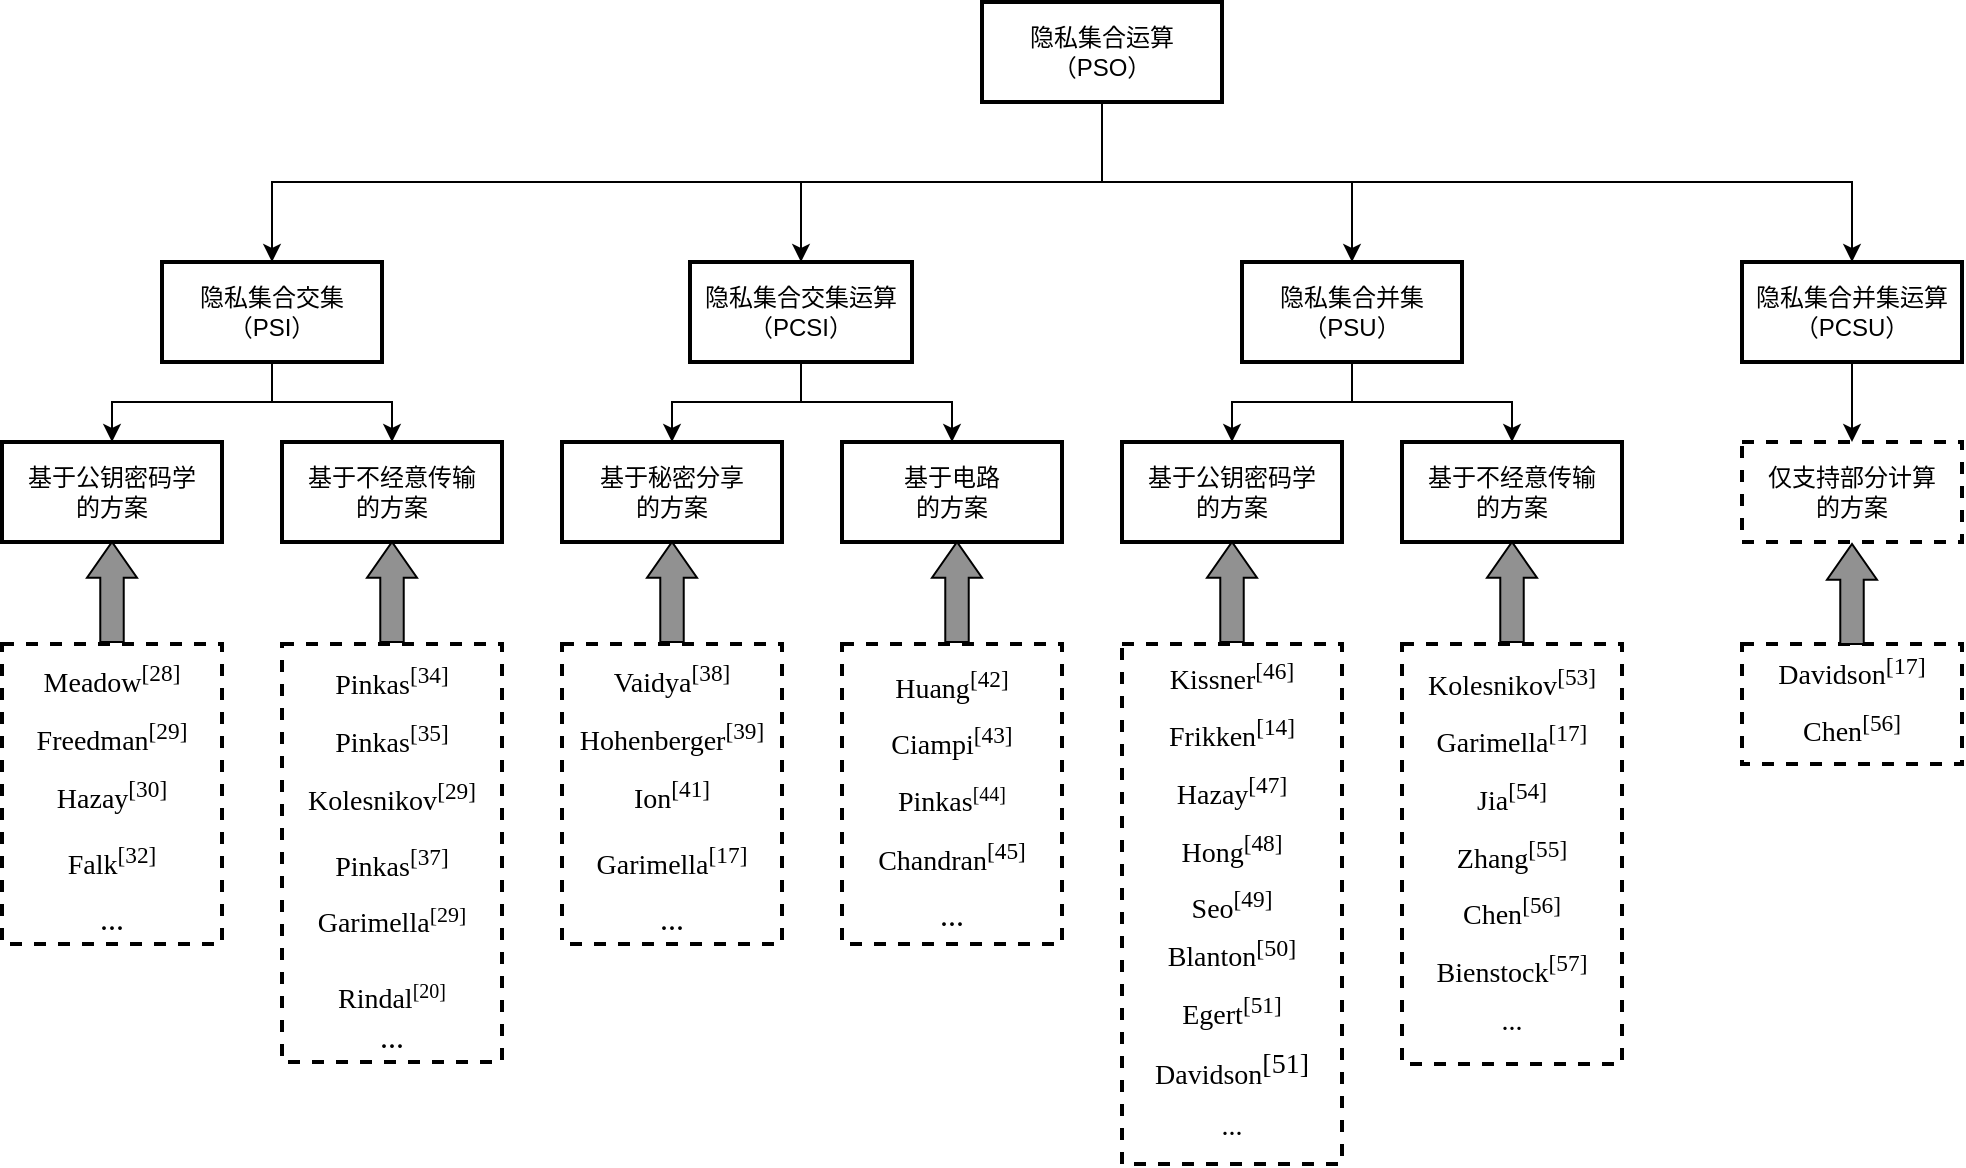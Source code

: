 <mxfile version="26.2.12">
  <diagram name="第 1 页" id="rZHuqhX8mcf8ab5VrxkL">
    <mxGraphModel dx="1428" dy="832" grid="1" gridSize="10" guides="1" tooltips="1" connect="1" arrows="1" fold="1" page="1" pageScale="1" pageWidth="827" pageHeight="1169" math="0" shadow="0">
      <root>
        <mxCell id="0" />
        <mxCell id="1" parent="0" />
        <mxCell id="bgH9FFXuLwX9Ysk2FnxZ-82" style="edgeStyle=orthogonalEdgeStyle;rounded=0;orthogonalLoop=1;jettySize=auto;html=1;exitX=0.5;exitY=1;exitDx=0;exitDy=0;entryX=0.5;entryY=0;entryDx=0;entryDy=0;" parent="1" source="bgH9FFXuLwX9Ysk2FnxZ-49" target="bgH9FFXuLwX9Ysk2FnxZ-54" edge="1">
          <mxGeometry relative="1" as="geometry" />
        </mxCell>
        <mxCell id="bgH9FFXuLwX9Ysk2FnxZ-84" style="edgeStyle=orthogonalEdgeStyle;rounded=0;orthogonalLoop=1;jettySize=auto;html=1;exitX=0.5;exitY=1;exitDx=0;exitDy=0;" parent="1" source="bgH9FFXuLwX9Ysk2FnxZ-49" target="bgH9FFXuLwX9Ysk2FnxZ-50" edge="1">
          <mxGeometry relative="1" as="geometry" />
        </mxCell>
        <mxCell id="bgH9FFXuLwX9Ysk2FnxZ-85" style="edgeStyle=orthogonalEdgeStyle;rounded=0;orthogonalLoop=1;jettySize=auto;html=1;exitX=0.5;exitY=1;exitDx=0;exitDy=0;" parent="1" source="bgH9FFXuLwX9Ysk2FnxZ-49" target="bgH9FFXuLwX9Ysk2FnxZ-51" edge="1">
          <mxGeometry relative="1" as="geometry" />
        </mxCell>
        <mxCell id="bgH9FFXuLwX9Ysk2FnxZ-86" style="edgeStyle=orthogonalEdgeStyle;rounded=0;orthogonalLoop=1;jettySize=auto;html=1;exitX=0.5;exitY=1;exitDx=0;exitDy=0;entryX=0.5;entryY=0;entryDx=0;entryDy=0;" parent="1" source="bgH9FFXuLwX9Ysk2FnxZ-49" target="bgH9FFXuLwX9Ysk2FnxZ-76" edge="1">
          <mxGeometry relative="1" as="geometry" />
        </mxCell>
        <mxCell id="bgH9FFXuLwX9Ysk2FnxZ-49" value="&lt;font face=&quot;Helvetica&quot;&gt;隐私集合运算&lt;/font&gt;&lt;div&gt;&lt;font face=&quot;Helvetica&quot;&gt;（PSO）&lt;/font&gt;&lt;/div&gt;" style="rounded=0;whiteSpace=wrap;html=1;strokeWidth=2;" parent="1" vertex="1">
          <mxGeometry x="560" y="100" width="120" height="50" as="geometry" />
        </mxCell>
        <mxCell id="bgH9FFXuLwX9Ysk2FnxZ-87" style="edgeStyle=orthogonalEdgeStyle;rounded=0;orthogonalLoop=1;jettySize=auto;html=1;exitX=0.5;exitY=1;exitDx=0;exitDy=0;entryX=0.5;entryY=0;entryDx=0;entryDy=0;" parent="1" source="bgH9FFXuLwX9Ysk2FnxZ-50" target="bgH9FFXuLwX9Ysk2FnxZ-59" edge="1">
          <mxGeometry relative="1" as="geometry" />
        </mxCell>
        <mxCell id="bgH9FFXuLwX9Ysk2FnxZ-88" style="edgeStyle=orthogonalEdgeStyle;rounded=0;orthogonalLoop=1;jettySize=auto;html=1;exitX=0.5;exitY=1;exitDx=0;exitDy=0;entryX=0.5;entryY=0;entryDx=0;entryDy=0;" parent="1" source="bgH9FFXuLwX9Ysk2FnxZ-50" target="bgH9FFXuLwX9Ysk2FnxZ-60" edge="1">
          <mxGeometry relative="1" as="geometry" />
        </mxCell>
        <mxCell id="bgH9FFXuLwX9Ysk2FnxZ-50" value="&lt;font face=&quot;Helvetica&quot;&gt;隐私集合交集&lt;/font&gt;&lt;div&gt;&lt;font face=&quot;Helvetica&quot;&gt;（PSI）&lt;/font&gt;&lt;/div&gt;" style="rounded=0;whiteSpace=wrap;html=1;strokeWidth=2;" parent="1" vertex="1">
          <mxGeometry x="150" y="230" width="110" height="50" as="geometry" />
        </mxCell>
        <mxCell id="bgH9FFXuLwX9Ysk2FnxZ-91" style="edgeStyle=orthogonalEdgeStyle;rounded=0;orthogonalLoop=1;jettySize=auto;html=1;exitX=0.5;exitY=1;exitDx=0;exitDy=0;entryX=0.5;entryY=0;entryDx=0;entryDy=0;" parent="1" source="bgH9FFXuLwX9Ysk2FnxZ-51" target="bgH9FFXuLwX9Ysk2FnxZ-58" edge="1">
          <mxGeometry relative="1" as="geometry" />
        </mxCell>
        <mxCell id="bgH9FFXuLwX9Ysk2FnxZ-92" style="edgeStyle=orthogonalEdgeStyle;rounded=0;orthogonalLoop=1;jettySize=auto;html=1;exitX=0.5;exitY=1;exitDx=0;exitDy=0;" parent="1" source="bgH9FFXuLwX9Ysk2FnxZ-51" target="bgH9FFXuLwX9Ysk2FnxZ-73" edge="1">
          <mxGeometry relative="1" as="geometry" />
        </mxCell>
        <mxCell id="bgH9FFXuLwX9Ysk2FnxZ-51" value="&lt;font face=&quot;Helvetica&quot;&gt;隐私集合并集（PSU）&lt;/font&gt;" style="rounded=0;whiteSpace=wrap;html=1;strokeWidth=2;" parent="1" vertex="1">
          <mxGeometry x="690" y="230" width="110" height="50" as="geometry" />
        </mxCell>
        <mxCell id="bgH9FFXuLwX9Ysk2FnxZ-89" style="edgeStyle=orthogonalEdgeStyle;rounded=0;orthogonalLoop=1;jettySize=auto;html=1;exitX=0.5;exitY=1;exitDx=0;exitDy=0;entryX=0.5;entryY=0;entryDx=0;entryDy=0;" parent="1" source="bgH9FFXuLwX9Ysk2FnxZ-54" target="bgH9FFXuLwX9Ysk2FnxZ-63" edge="1">
          <mxGeometry relative="1" as="geometry" />
        </mxCell>
        <mxCell id="bgH9FFXuLwX9Ysk2FnxZ-90" style="edgeStyle=orthogonalEdgeStyle;rounded=0;orthogonalLoop=1;jettySize=auto;html=1;exitX=0.5;exitY=1;exitDx=0;exitDy=0;entryX=0.5;entryY=0;entryDx=0;entryDy=0;" parent="1" source="bgH9FFXuLwX9Ysk2FnxZ-54" target="bgH9FFXuLwX9Ysk2FnxZ-57" edge="1">
          <mxGeometry relative="1" as="geometry" />
        </mxCell>
        <mxCell id="bgH9FFXuLwX9Ysk2FnxZ-54" value="隐私集合交集运算（PCSI）" style="rounded=0;whiteSpace=wrap;html=1;strokeWidth=2;" parent="1" vertex="1">
          <mxGeometry x="414" y="230" width="111" height="50" as="geometry" />
        </mxCell>
        <mxCell id="bgH9FFXuLwX9Ysk2FnxZ-57" value="&lt;font face=&quot;Helvetica&quot;&gt;基于电路&lt;/font&gt;&lt;div&gt;&lt;font face=&quot;Helvetica&quot;&gt;的方案&lt;/font&gt;&lt;/div&gt;" style="rounded=0;whiteSpace=wrap;html=1;strokeWidth=2;" parent="1" vertex="1">
          <mxGeometry x="490" y="320" width="110" height="50" as="geometry" />
        </mxCell>
        <mxCell id="bgH9FFXuLwX9Ysk2FnxZ-58" value="基于公钥密码学&lt;div&gt;的方案&lt;/div&gt;" style="rounded=0;whiteSpace=wrap;html=1;strokeWidth=2;" parent="1" vertex="1">
          <mxGeometry x="630" y="320" width="110" height="50" as="geometry" />
        </mxCell>
        <mxCell id="bgH9FFXuLwX9Ysk2FnxZ-59" value="&lt;font face=&quot;Helvetica&quot;&gt;基于公钥密码学&lt;/font&gt;&lt;div&gt;&lt;font face=&quot;Helvetica&quot;&gt;的方案&lt;/font&gt;&lt;/div&gt;" style="rounded=0;whiteSpace=wrap;html=1;strokeWidth=2;" parent="1" vertex="1">
          <mxGeometry x="70" y="320" width="110" height="50" as="geometry" />
        </mxCell>
        <mxCell id="bgH9FFXuLwX9Ysk2FnxZ-60" value="&lt;font face=&quot;Helvetica&quot;&gt;基于不经意传输&lt;/font&gt;&lt;div&gt;&lt;font face=&quot;Helvetica&quot;&gt;的方案&lt;/font&gt;&lt;/div&gt;" style="rounded=0;whiteSpace=wrap;html=1;strokeWidth=2;" parent="1" vertex="1">
          <mxGeometry x="210" y="320" width="110" height="50" as="geometry" />
        </mxCell>
        <mxCell id="bgH9FFXuLwX9Ysk2FnxZ-63" value="&lt;font face=&quot;Helvetica&quot;&gt;基于秘密分享&lt;/font&gt;&lt;div&gt;&lt;font face=&quot;Helvetica&quot;&gt;的方案&lt;/font&gt;&lt;/div&gt;" style="rounded=0;whiteSpace=wrap;html=1;strokeWidth=2;" parent="1" vertex="1">
          <mxGeometry x="350" y="320" width="110" height="50" as="geometry" />
        </mxCell>
        <mxCell id="bgH9FFXuLwX9Ysk2FnxZ-69" value="&lt;div style=&quot;&quot;&gt;&lt;font style=&quot;font-size: 14px;&quot; face=&quot;Times New Roman&quot;&gt;&lt;span style=&quot;text-align: start; line-height: 24px;&quot; lang=&quot;EN-US&quot;&gt;Kissner&lt;/span&gt;&lt;span style=&quot;text-align: start; line-height: 24px;&quot; lang=&quot;EN-US&quot;&gt;&lt;sup&gt;[46]&lt;/sup&gt;&lt;/span&gt;&lt;/font&gt;&lt;/div&gt;&lt;div style=&quot;&quot;&gt;&lt;span style=&quot;text-align: start; line-height: 24px;&quot; lang=&quot;EN-US&quot;&gt;&lt;font style=&quot;font-size: 14px;&quot; face=&quot;Times New Roman&quot;&gt;&lt;span style=&quot;line-height: 24px;&quot; lang=&quot;EN-US&quot;&gt;Frikken&lt;/span&gt;&lt;sup&gt;&lt;span style=&quot;line-height: 24px;&quot; lang=&quot;EN-US&quot;&gt;[14]&lt;/span&gt;&lt;/sup&gt;&lt;sup&gt;&lt;br&gt;&lt;/sup&gt;&lt;/font&gt;&lt;/span&gt;&lt;/div&gt;&lt;div style=&quot;&quot;&gt;&lt;span style=&quot;text-align: start; line-height: 24px;&quot; lang=&quot;EN-US&quot;&gt;&lt;font style=&quot;font-size: 14px;&quot; face=&quot;Times New Roman&quot;&gt;&lt;span style=&quot;line-height: 24px;&quot; lang=&quot;EN-US&quot;&gt;Hazay&lt;/span&gt;&lt;span style=&quot;line-height: 24px;&quot; lang=&quot;EN-US&quot;&gt;&lt;sup&gt;[47]&lt;/sup&gt;&lt;/span&gt;&lt;sup&gt;&lt;span style=&quot;line-height: 24px;&quot; lang=&quot;EN-US&quot;&gt;&lt;br&gt;&lt;/span&gt;&lt;/sup&gt;&lt;/font&gt;&lt;/span&gt;&lt;/div&gt;&lt;div style=&quot;&quot;&gt;&lt;span style=&quot;text-align: start; line-height: 24px;&quot; lang=&quot;EN-US&quot;&gt;&lt;span style=&quot;line-height: 24px;&quot; lang=&quot;EN-US&quot;&gt;&lt;font style=&quot;font-size: 14px;&quot; face=&quot;Times New Roman&quot;&gt;&lt;span style=&quot;line-height: 24px;&quot; lang=&quot;EN-US&quot;&gt;Hong&lt;/span&gt;&lt;span style=&quot;line-height: 24px;&quot; lang=&quot;EN-US&quot;&gt;&lt;sup&gt;[48]&lt;/sup&gt;&lt;/span&gt;&lt;sup&gt;&lt;br&gt;&lt;/sup&gt;&lt;/font&gt;&lt;/span&gt;&lt;/span&gt;&lt;/div&gt;&lt;div style=&quot;&quot;&gt;&lt;span style=&quot;text-align: start; line-height: 24px;&quot; lang=&quot;EN-US&quot;&gt;&lt;span style=&quot;line-height: 24px;&quot; lang=&quot;EN-US&quot;&gt;&lt;span style=&quot;line-height: 24px;&quot; lang=&quot;EN-US&quot;&gt;&lt;font style=&quot;font-size: 14px;&quot; face=&quot;Times New Roman&quot;&gt;&lt;span style=&quot;line-height: 24px;&quot; lang=&quot;EN-US&quot;&gt;Seo&lt;/span&gt;&lt;span style=&quot;line-height: 24px;&quot; lang=&quot;EN-US&quot;&gt;&lt;sup&gt;[49]&lt;/sup&gt;&lt;/span&gt;&lt;sup&gt;&lt;br&gt;&lt;/sup&gt;&lt;/font&gt;&lt;/span&gt;&lt;/span&gt;&lt;/span&gt;&lt;/div&gt;&lt;font style=&quot;font-size: 14px;&quot; face=&quot;Times New Roman&quot;&gt;&lt;span style=&quot;text-align: start;&quot;&gt;&lt;/span&gt;&lt;/font&gt;&lt;div style=&quot;&quot;&gt;&lt;font face=&quot;Times New Roman&quot;&gt;&lt;span style=&quot;font-size: 14px; text-align: start; line-height: 24px;&quot; lang=&quot;EN-US&quot;&gt;Blanton&lt;/span&gt;&lt;span style=&quot;text-align: start;&quot;&gt;&lt;/span&gt;&lt;span style=&quot;vertical-align: super; text-align: start;&quot;&gt;&lt;font style=&quot;font-size: 12px;&quot;&gt;[50]&lt;/font&gt;&lt;/span&gt;&lt;br&gt;&lt;/font&gt;&lt;/div&gt;&lt;div style=&quot;&quot;&gt;&lt;span style=&quot;vertical-align: super; text-align: start;&quot;&gt;&lt;font style=&quot;font-size: 14px;&quot; face=&quot;Times New Roman&quot;&gt;&lt;span style=&quot;line-height: 24px;&quot; lang=&quot;EN-US&quot;&gt;Egert&lt;/span&gt;&lt;span style=&quot;line-height: 24px;&quot; lang=&quot;EN-US&quot;&gt;&lt;sup&gt;[51]&lt;/sup&gt;&lt;/span&gt;&lt;br&gt;&lt;/font&gt;&lt;/span&gt;&lt;/div&gt;&lt;div style=&quot;&quot;&gt;&lt;span style=&quot;vertical-align: super; text-align: start;&quot;&gt;&lt;span style=&quot;line-height: 24px;&quot; lang=&quot;EN-US&quot;&gt;&lt;font style=&quot;font-size: 14px;&quot; face=&quot;Times New Roman&quot;&gt;&lt;span style=&quot;line-height: 24px;&quot; lang=&quot;EN-US&quot;&gt;Davidson&lt;/span&gt;&lt;span style=&quot;vertical-align: super;&quot;&gt;[51]&lt;/span&gt;&lt;/font&gt;&lt;sup style=&quot;font-family: &amp;quot;Times New Roman&amp;quot;, serif; font-size: 12pt;&quot;&gt;&lt;br&gt;&lt;/sup&gt;&lt;/span&gt;&lt;/span&gt;&lt;/div&gt;&lt;div style=&quot;&quot;&gt;&lt;span style=&quot;vertical-align: super; text-align: start;&quot;&gt;&lt;span style=&quot;line-height: 24px;&quot; lang=&quot;EN-US&quot;&gt;&lt;font style=&quot;font-size: 14px;&quot; face=&quot;Times New Roman&quot;&gt;&lt;span style=&quot;vertical-align: super;&quot;&gt;...&lt;/span&gt;&lt;/font&gt;&lt;/span&gt;&lt;/span&gt;&lt;/div&gt;&lt;span style=&quot;font-family: -webkit-standard; font-size: medium; text-align: start;&quot;&gt;&lt;/span&gt;&lt;span style=&quot;font-family: -webkit-standard; font-size: medium; text-align: start;&quot;&gt;&lt;/span&gt;&lt;span style=&quot;font-family: -webkit-standard; font-size: medium; text-align: start;&quot;&gt;&lt;/span&gt;" style="rounded=0;whiteSpace=wrap;html=1;strokeWidth=2;align=center;dashed=1;" parent="1" vertex="1">
          <mxGeometry x="630" y="421" width="110" height="260" as="geometry" />
        </mxCell>
        <mxCell id="bgH9FFXuLwX9Ysk2FnxZ-71" value="&lt;div style=&quot;&quot;&gt;&lt;font style=&quot;font-size: 14px;&quot; face=&quot;Times New Roman&quot;&gt;&lt;span lang=&quot;EN-US&quot; style=&quot;line-height: 24px;&quot;&gt;Huang&lt;sup&gt;[42]&lt;/sup&gt;&lt;/span&gt;&lt;/font&gt;&lt;/div&gt;&lt;div style=&quot;&quot;&gt;&lt;font style=&quot;font-size: 14px;&quot; face=&quot;Times New Roman&quot;&gt;&lt;span lang=&quot;EN-US&quot; style=&quot;text-align: start; line-height: 24px;&quot;&gt;&lt;font&gt;Ciampi&lt;sup&gt;[43]&lt;/sup&gt;&lt;/font&gt;&lt;/span&gt;&lt;span lang=&quot;EN-US&quot; style=&quot;line-height: 24px;&quot;&gt;&lt;br&gt;&lt;/span&gt;&lt;/font&gt;&lt;/div&gt;&lt;div style=&quot;&quot;&gt;&lt;span style=&quot;font-family: &amp;quot;Times New Roman&amp;quot;; font-size: 14px; text-align: start;&quot;&gt;Pinkas&lt;/span&gt;&lt;sup style=&quot;font-family: &amp;quot;Times New Roman&amp;quot;; text-align: start;&quot;&gt;[44]&lt;/sup&gt;&lt;font style=&quot;font-size: 14px;&quot; face=&quot;Times New Roman&quot;&gt;&lt;span lang=&quot;EN-US&quot; style=&quot;text-align: start; line-height: 24px;&quot;&gt;&lt;font&gt;&lt;sup&gt;&lt;br&gt;&lt;/sup&gt;&lt;/font&gt;&lt;/span&gt;&lt;/font&gt;&lt;/div&gt;&lt;div style=&quot;&quot;&gt;&lt;span lang=&quot;EN-US&quot; style=&quot;text-align: start; line-height: 24px;&quot;&gt;&lt;sup&gt;&lt;font style=&quot;font-size: 14px;&quot; face=&quot;Times New Roman&quot;&gt;Chandran&lt;sup&gt;[45]&lt;/sup&gt;&lt;/font&gt;&lt;/sup&gt;&lt;/span&gt;&lt;/div&gt;&lt;div style=&quot;&quot;&gt;&lt;font size=&quot;3&quot; face=&quot;Times New Roman&quot;&gt;...&lt;/font&gt;&lt;br&gt;&lt;/div&gt;&lt;span style=&quot;font-family: -webkit-standard; font-size: medium; text-align: start;&quot;&gt;&lt;/span&gt;" style="rounded=0;whiteSpace=wrap;html=1;strokeWidth=2;align=center;dashed=1;" parent="1" vertex="1">
          <mxGeometry x="490" y="421" width="110" height="150" as="geometry" />
        </mxCell>
        <mxCell id="bgH9FFXuLwX9Ysk2FnxZ-72" value="&lt;div style=&quot;&quot;&gt;&lt;font style=&quot;font-size: 14px;&quot; face=&quot;Times New Roman&quot;&gt;&lt;span lang=&quot;EN-US&quot; style=&quot;line-height: 24px;&quot;&gt;Vaidya&lt;sup&gt;[38]&lt;/sup&gt;&lt;/span&gt;&lt;/font&gt;&lt;/div&gt;&lt;div style=&quot;&quot;&gt;&lt;font style=&quot;font-size: 14px;&quot; face=&quot;Times New Roman&quot;&gt;&lt;span lang=&quot;EN-US&quot; style=&quot;text-align: start; line-height: 24px;&quot;&gt;&lt;font&gt;Hohenberger&lt;sup&gt;[39]&lt;/sup&gt;&lt;/font&gt;&lt;/span&gt;&lt;span lang=&quot;EN-US&quot; style=&quot;line-height: 24px;&quot;&gt;&lt;br&gt;&lt;/span&gt;&lt;/font&gt;&lt;/div&gt;&lt;div style=&quot;&quot;&gt;&lt;span lang=&quot;EN-US&quot; style=&quot;text-align: start; line-height: 24px;&quot;&gt;&lt;sup&gt;&lt;font style=&quot;font-size: 14px;&quot; face=&quot;Times New Roman&quot;&gt;Ion&lt;sup&gt;[41]&lt;/sup&gt;&lt;/font&gt;&lt;/sup&gt;&lt;/span&gt;&lt;/div&gt;&lt;div style=&quot;&quot;&gt;&lt;span lang=&quot;EN-US&quot; style=&quot;text-align: start; line-height: 24px;&quot;&gt;&lt;sup&gt;&lt;font style=&quot;font-size: 14px;&quot; face=&quot;Times New Roman&quot;&gt;Garimella&lt;sup&gt;[17]&lt;/sup&gt;&lt;/font&gt;&lt;/sup&gt;&lt;/span&gt;&lt;/div&gt;&lt;div style=&quot;&quot;&gt;&lt;font size=&quot;3&quot; face=&quot;Times New Roman&quot;&gt;...&lt;/font&gt;&lt;br&gt;&lt;/div&gt;&lt;span style=&quot;font-family: -webkit-standard; font-size: medium; text-align: start;&quot;&gt;&lt;/span&gt;" style="rounded=0;whiteSpace=wrap;html=1;strokeWidth=2;align=center;dashed=1;" parent="1" vertex="1">
          <mxGeometry x="350" y="421" width="110" height="150" as="geometry" />
        </mxCell>
        <mxCell id="bgH9FFXuLwX9Ysk2FnxZ-73" value="基于不经意传输&lt;div&gt;的方案&lt;/div&gt;" style="rounded=0;whiteSpace=wrap;html=1;strokeWidth=2;" parent="1" vertex="1">
          <mxGeometry x="770" y="320" width="110" height="50" as="geometry" />
        </mxCell>
        <mxCell id="bgH9FFXuLwX9Ysk2FnxZ-75" value="&lt;div style=&quot;&quot;&gt;&lt;font face=&quot;Times New Roman&quot; style=&quot;font-size: 14px;&quot;&gt;&lt;span style=&quot;text-align: start; line-height: 24px;&quot; lang=&quot;EN-US&quot;&gt;Kolesnikov&lt;/span&gt;&lt;span style=&quot;text-align: start; line-height: 24px;&quot; lang=&quot;EN-US&quot;&gt;&lt;sup&gt;[53]&lt;/sup&gt;&lt;/span&gt;&lt;span style=&quot;text-align: start;&quot;&gt;&lt;/span&gt;&lt;br&gt;&lt;/font&gt;&lt;/div&gt;&lt;div style=&quot;&quot;&gt;&lt;span style=&quot;text-align: start; line-height: 24px;&quot; lang=&quot;EN-US&quot;&gt;&lt;font face=&quot;Times New Roman&quot; style=&quot;font-size: 14px;&quot;&gt;&lt;span style=&quot;line-height: 24px;&quot; lang=&quot;EN-US&quot;&gt;Garimella&lt;/span&gt;&lt;span style=&quot;line-height: 24px;&quot; lang=&quot;EN-US&quot;&gt;&lt;sup&gt;[17]&lt;/sup&gt;&lt;/span&gt;&lt;sup&gt;&lt;br&gt;&lt;/sup&gt;&lt;/font&gt;&lt;/span&gt;&lt;/div&gt;&lt;div style=&quot;&quot;&gt;&lt;span style=&quot;text-align: start; line-height: 24px;&quot; lang=&quot;EN-US&quot;&gt;&lt;span style=&quot;line-height: 24px;&quot; lang=&quot;EN-US&quot;&gt;&lt;font face=&quot;Times New Roman&quot; style=&quot;font-size: 14px;&quot;&gt;&lt;span style=&quot;line-height: 24px;&quot; lang=&quot;EN-US&quot;&gt;Jia&lt;/span&gt;&lt;span style=&quot;line-height: 24px;&quot; lang=&quot;EN-US&quot;&gt;&lt;sup&gt;[54]&lt;/sup&gt;&lt;/span&gt;&lt;sup&gt;&lt;br&gt;&lt;/sup&gt;&lt;/font&gt;&lt;/span&gt;&lt;/span&gt;&lt;/div&gt;&lt;div style=&quot;&quot;&gt;&lt;span style=&quot;text-align: start; line-height: 24px;&quot; lang=&quot;EN-US&quot;&gt;&lt;span style=&quot;line-height: 24px;&quot; lang=&quot;EN-US&quot;&gt;&lt;span style=&quot;line-height: 24px;&quot; lang=&quot;EN-US&quot;&gt;&lt;font face=&quot;Times New Roman&quot; style=&quot;font-size: 14px;&quot;&gt;&lt;span style=&quot;line-height: 24px;&quot; lang=&quot;EN-US&quot;&gt;Zhang&lt;/span&gt;&lt;span style=&quot;line-height: 24px;&quot; lang=&quot;EN-US&quot;&gt;&lt;sup&gt;[55]&lt;/sup&gt;&lt;/span&gt;&lt;sup&gt;&lt;br&gt;&lt;/sup&gt;&lt;/font&gt;&lt;/span&gt;&lt;/span&gt;&lt;/span&gt;&lt;/div&gt;&lt;div style=&quot;&quot;&gt;&lt;span style=&quot;text-align: start; line-height: 24px;&quot; lang=&quot;EN-US&quot;&gt;&lt;span style=&quot;line-height: 24px;&quot; lang=&quot;EN-US&quot;&gt;&lt;span style=&quot;line-height: 24px;&quot; lang=&quot;EN-US&quot;&gt;&lt;span style=&quot;line-height: 24px;&quot; lang=&quot;EN-US&quot;&gt;&lt;font face=&quot;Times New Roman&quot; style=&quot;font-size: 14px;&quot;&gt;&lt;span style=&quot;line-height: 24px;&quot; lang=&quot;EN-US&quot;&gt;Chen&lt;/span&gt;&lt;span style=&quot;line-height: 24px;&quot; lang=&quot;EN-US&quot;&gt;&lt;sup&gt;[56]&lt;/sup&gt;&lt;/span&gt;&lt;sup&gt;&lt;br&gt;&lt;/sup&gt;&lt;/font&gt;&lt;/span&gt;&lt;/span&gt;&lt;/span&gt;&lt;/span&gt;&lt;/div&gt;&lt;div style=&quot;&quot;&gt;&lt;span style=&quot;text-align: start; line-height: 24px;&quot; lang=&quot;EN-US&quot;&gt;&lt;span style=&quot;line-height: 24px;&quot; lang=&quot;EN-US&quot;&gt;&lt;span style=&quot;line-height: 24px;&quot; lang=&quot;EN-US&quot;&gt;&lt;span style=&quot;line-height: 24px;&quot; lang=&quot;EN-US&quot;&gt;&lt;span style=&quot;line-height: 24px;&quot; lang=&quot;EN-US&quot;&gt;&lt;font face=&quot;Times New Roman&quot; style=&quot;font-size: 14px;&quot;&gt;&lt;span style=&quot;line-height: 24px;&quot; lang=&quot;EN-US&quot;&gt;Bienstock&lt;/span&gt;&lt;span style=&quot;line-height: 24px;&quot; lang=&quot;EN-US&quot;&gt;&lt;sup&gt;[57]&lt;/sup&gt;&lt;/span&gt;&lt;sup&gt;&lt;br&gt;&lt;/sup&gt;&lt;/font&gt;&lt;/span&gt;&lt;/span&gt;&lt;/span&gt;&lt;/span&gt;&lt;/span&gt;&lt;/div&gt;&lt;div style=&quot;&quot;&gt;&lt;span style=&quot;text-align: start; line-height: 24px;&quot; lang=&quot;EN-US&quot;&gt;&lt;span style=&quot;line-height: 24px;&quot; lang=&quot;EN-US&quot;&gt;&lt;span style=&quot;line-height: 24px;&quot; lang=&quot;EN-US&quot;&gt;&lt;span style=&quot;line-height: 24px;&quot; lang=&quot;EN-US&quot;&gt;&lt;span style=&quot;line-height: 24px;&quot; lang=&quot;EN-US&quot;&gt;&lt;span style=&quot;line-height: 24px;&quot; lang=&quot;EN-US&quot;&gt;&lt;sup&gt;&lt;font face=&quot;Times New Roman&quot; style=&quot;font-size: 14px;&quot;&gt;...&lt;/font&gt;&lt;/sup&gt;&lt;/span&gt;&lt;/span&gt;&lt;/span&gt;&lt;/span&gt;&lt;/span&gt;&lt;/span&gt;&lt;/div&gt;&lt;span style=&quot;font-family: -webkit-standard; font-size: medium; text-align: start;&quot;&gt;&lt;/span&gt;&lt;span style=&quot;font-family: -webkit-standard; font-size: medium; text-align: start;&quot;&gt;&lt;/span&gt;&lt;span style=&quot;font-family: -webkit-standard; font-size: medium; text-align: start;&quot;&gt;&lt;/span&gt;" style="rounded=0;whiteSpace=wrap;html=1;strokeWidth=2;align=center;dashed=1;" parent="1" vertex="1">
          <mxGeometry x="770" y="421" width="110" height="210" as="geometry" />
        </mxCell>
        <mxCell id="bgH9FFXuLwX9Ysk2FnxZ-93" style="edgeStyle=orthogonalEdgeStyle;rounded=0;orthogonalLoop=1;jettySize=auto;html=1;exitX=0.5;exitY=1;exitDx=0;exitDy=0;entryX=0.5;entryY=0;entryDx=0;entryDy=0;" parent="1" source="bgH9FFXuLwX9Ysk2FnxZ-76" target="bgH9FFXuLwX9Ysk2FnxZ-80" edge="1">
          <mxGeometry relative="1" as="geometry" />
        </mxCell>
        <mxCell id="bgH9FFXuLwX9Ysk2FnxZ-76" value="&lt;font face=&quot;Helvetica&quot;&gt;隐私集合并集运算（PCSU）&lt;/font&gt;" style="rounded=0;whiteSpace=wrap;html=1;strokeWidth=2;" parent="1" vertex="1">
          <mxGeometry x="940" y="230" width="110" height="50" as="geometry" />
        </mxCell>
        <mxCell id="bgH9FFXuLwX9Ysk2FnxZ-78" value="&lt;div style=&quot;&quot;&gt;&lt;span style=&quot;font-family: &amp;quot;Times New Roman&amp;quot;; font-size: 14px; text-align: start; line-height: 24px;&quot; lang=&quot;EN-US&quot;&gt;Davidson&lt;/span&gt;&lt;span style=&quot;font-family: &amp;quot;Times New Roman&amp;quot;; text-align: start; vertical-align: super;&quot;&gt;&lt;font style=&quot;font-size: 12px;&quot;&gt;[17]&lt;/font&gt;&lt;/span&gt;&lt;/div&gt;&lt;div style=&quot;&quot;&gt;&lt;span style=&quot;font-family: &amp;quot;Times New Roman&amp;quot;; font-size: 14px; text-align: start; vertical-align: super;&quot;&gt;&lt;span style=&quot;line-height: 24px;&quot; lang=&quot;EN-US&quot;&gt;Chen&lt;/span&gt;&lt;span style=&quot;line-height: 24px;&quot; lang=&quot;EN-US&quot;&gt;&lt;sup&gt;[56]&lt;/sup&gt;&lt;/span&gt;&lt;br&gt;&lt;/span&gt;&lt;/div&gt;&lt;span style=&quot;font-family: -webkit-standard; font-size: medium; text-align: start;&quot;&gt;&lt;/span&gt;&lt;span style=&quot;font-family: -webkit-standard; font-size: medium; text-align: start;&quot;&gt;&lt;/span&gt;&lt;span style=&quot;font-family: -webkit-standard; font-size: medium; text-align: start;&quot;&gt;&lt;/span&gt;" style="rounded=0;whiteSpace=wrap;html=1;strokeWidth=2;align=center;dashed=1;" parent="1" vertex="1">
          <mxGeometry x="940" y="421" width="110" height="60" as="geometry" />
        </mxCell>
        <mxCell id="bgH9FFXuLwX9Ysk2FnxZ-80" value="仅支持部分计算&lt;div&gt;的方案&lt;/div&gt;" style="rounded=0;whiteSpace=wrap;html=1;strokeWidth=2;dashed=1;" parent="1" vertex="1">
          <mxGeometry x="940" y="320" width="110" height="50" as="geometry" />
        </mxCell>
        <mxCell id="bgH9FFXuLwX9Ysk2FnxZ-95" value="" style="shape=singleArrow;direction=north;whiteSpace=wrap;html=1;arrowWidth=0.469;arrowSize=0.357;fillColor=light-dark(#919191, #ededed);" parent="1" vertex="1">
          <mxGeometry x="112.5" y="370" width="25" height="50" as="geometry" />
        </mxCell>
        <mxCell id="bgH9FFXuLwX9Ysk2FnxZ-97" value="" style="shape=singleArrow;direction=north;whiteSpace=wrap;html=1;arrowWidth=0.469;arrowSize=0.357;fillColor=light-dark(#919191, #ededed);" parent="1" vertex="1">
          <mxGeometry x="252.5" y="370" width="25" height="50" as="geometry" />
        </mxCell>
        <mxCell id="bgH9FFXuLwX9Ysk2FnxZ-98" value="" style="shape=singleArrow;direction=north;whiteSpace=wrap;html=1;arrowWidth=0.469;arrowSize=0.357;fillColor=light-dark(#919191, #ededed);" parent="1" vertex="1">
          <mxGeometry x="392.5" y="370" width="25" height="50" as="geometry" />
        </mxCell>
        <mxCell id="bgH9FFXuLwX9Ysk2FnxZ-99" value="" style="shape=singleArrow;direction=north;whiteSpace=wrap;html=1;arrowWidth=0.469;arrowSize=0.357;fillColor=light-dark(#919191, #ededed);" parent="1" vertex="1">
          <mxGeometry x="535" y="370" width="25" height="50" as="geometry" />
        </mxCell>
        <mxCell id="bgH9FFXuLwX9Ysk2FnxZ-100" value="" style="shape=singleArrow;direction=north;whiteSpace=wrap;html=1;arrowWidth=0.469;arrowSize=0.357;fillColor=light-dark(#919191, #ededed);" parent="1" vertex="1">
          <mxGeometry x="672.5" y="370" width="25" height="50" as="geometry" />
        </mxCell>
        <mxCell id="bgH9FFXuLwX9Ysk2FnxZ-101" value="" style="shape=singleArrow;direction=north;whiteSpace=wrap;html=1;arrowWidth=0.469;arrowSize=0.357;fillColor=light-dark(#919191, #ededed);" parent="1" vertex="1">
          <mxGeometry x="812.5" y="370" width="25" height="50" as="geometry" />
        </mxCell>
        <mxCell id="bgH9FFXuLwX9Ysk2FnxZ-102" value="" style="shape=singleArrow;direction=north;whiteSpace=wrap;html=1;arrowWidth=0.469;arrowSize=0.357;fillColor=light-dark(#919191, #ededed);" parent="1" vertex="1">
          <mxGeometry x="982.5" y="371" width="25" height="50" as="geometry" />
        </mxCell>
        <mxCell id="4nFIb6q5MYAgMgn0ALxS-2" value="&lt;div style=&quot;&quot;&gt;&lt;font style=&quot;font-size: 14px;&quot; face=&quot;Times New Roman&quot;&gt;&lt;span lang=&quot;EN-US&quot; style=&quot;line-height: 24px;&quot;&gt;Meadow&lt;sup&gt;[28]&lt;/sup&gt;&lt;/span&gt;&lt;/font&gt;&lt;/div&gt;&lt;div style=&quot;&quot;&gt;&lt;font style=&quot;font-size: 14px;&quot; face=&quot;Times New Roman&quot;&gt;&lt;span lang=&quot;EN-US&quot; style=&quot;text-align: start; line-height: 24px;&quot;&gt;&lt;font&gt;Freedman&lt;sup&gt;[29]&lt;/sup&gt;&lt;/font&gt;&lt;/span&gt;&lt;span lang=&quot;EN-US&quot; style=&quot;line-height: 24px;&quot;&gt;&lt;br&gt;&lt;/span&gt;&lt;/font&gt;&lt;/div&gt;&lt;div style=&quot;&quot;&gt;&lt;span lang=&quot;EN-US&quot; style=&quot;text-align: start; line-height: 24px;&quot;&gt;&lt;sup&gt;&lt;font style=&quot;font-size: 14px;&quot; face=&quot;Times New Roman&quot;&gt;Hazay&lt;sup&gt;[30]&lt;/sup&gt;&lt;/font&gt;&lt;/sup&gt;&lt;/span&gt;&lt;/div&gt;&lt;div style=&quot;&quot;&gt;&lt;span lang=&quot;EN-US&quot; style=&quot;text-align: start; line-height: 24px;&quot;&gt;&lt;sup&gt;&lt;font style=&quot;font-size: 14px;&quot; face=&quot;Times New Roman&quot;&gt;Falk&lt;sup&gt;[32]&lt;/sup&gt;&lt;/font&gt;&lt;/sup&gt;&lt;/span&gt;&lt;/div&gt;&lt;div style=&quot;&quot;&gt;&lt;font size=&quot;3&quot; face=&quot;Times New Roman&quot;&gt;...&lt;/font&gt;&lt;br&gt;&lt;/div&gt;&lt;span style=&quot;font-family: -webkit-standard; font-size: medium; text-align: start;&quot;&gt;&lt;/span&gt;" style="rounded=0;whiteSpace=wrap;html=1;strokeWidth=2;align=center;dashed=1;" vertex="1" parent="1">
          <mxGeometry x="70" y="421" width="110" height="150" as="geometry" />
        </mxCell>
        <mxCell id="4nFIb6q5MYAgMgn0ALxS-3" value="&lt;div style=&quot;&quot;&gt;&lt;font style=&quot;font-size: 14px;&quot; face=&quot;Times New Roman&quot;&gt;&lt;span lang=&quot;EN-US&quot; style=&quot;line-height: 24px;&quot;&gt;Pinkas&lt;sup&gt;[34]&lt;/sup&gt;&lt;/span&gt;&lt;/font&gt;&lt;/div&gt;&lt;div style=&quot;&quot;&gt;&lt;font style=&quot;font-size: 14px;&quot; face=&quot;Times New Roman&quot;&gt;&lt;span lang=&quot;EN-US&quot; style=&quot;text-align: start; line-height: 24px;&quot;&gt;&lt;font&gt;Pinkas&lt;sup&gt;[35]&lt;/sup&gt;&lt;/font&gt;&lt;/span&gt;&lt;span lang=&quot;EN-US&quot; style=&quot;line-height: 24px;&quot;&gt;&lt;br&gt;&lt;/span&gt;&lt;/font&gt;&lt;/div&gt;&lt;div style=&quot;&quot;&gt;&lt;span lang=&quot;EN-US&quot; style=&quot;text-align: start; line-height: 24px;&quot;&gt;&lt;sup&gt;&lt;font style=&quot;font-size: 14px;&quot; face=&quot;Times New Roman&quot;&gt;Kolesnikov&lt;sup&gt;[29]&lt;/sup&gt;&lt;/font&gt;&lt;/sup&gt;&lt;/span&gt;&lt;/div&gt;&lt;div style=&quot;&quot;&gt;&lt;span lang=&quot;EN-US&quot; style=&quot;text-align: start; line-height: 24px;&quot;&gt;&lt;sup&gt;&lt;font style=&quot;font-size: 14px;&quot; face=&quot;Times New Roman&quot;&gt;Pinkas&lt;sup&gt;[37]&lt;/sup&gt;&lt;/font&gt;&lt;/sup&gt;&lt;/span&gt;&lt;/div&gt;&lt;div style=&quot;&quot;&gt;&lt;span style=&quot;font-family: &amp;quot;Times New Roman&amp;quot;; font-size: 14px; text-align: start;&quot;&gt;Garimella&lt;/span&gt;&lt;sup style=&quot;font-family: &amp;quot;Times New Roman&amp;quot;; text-align: start;&quot;&gt;&lt;font style=&quot;font-size: 11px;&quot;&gt;[29]&lt;/font&gt;&lt;/sup&gt;&lt;/div&gt;&lt;div style=&quot;&quot;&gt;&lt;sup style=&quot;font-family: &amp;quot;Times New Roman&amp;quot;; text-align: start;&quot;&gt;&lt;font style=&quot;font-size: 11px;&quot;&gt;&lt;br&gt;&lt;/font&gt;&lt;/sup&gt;&lt;/div&gt;&lt;div style=&quot;&quot;&gt;&lt;span style=&quot;font-family: &amp;quot;Times New Roman&amp;quot;; font-size: 14px; text-align: start;&quot;&gt;Rindal&lt;/span&gt;&lt;sup style=&quot;font-family: &amp;quot;Times New Roman&amp;quot;; text-align: start;&quot;&gt;[20]&lt;/sup&gt;&lt;sup style=&quot;font-family: &amp;quot;Times New Roman&amp;quot;; text-align: start;&quot;&gt;&lt;font style=&quot;font-size: 11px;&quot;&gt;&lt;br&gt;&lt;/font&gt;&lt;/sup&gt;&lt;/div&gt;&lt;div style=&quot;&quot;&gt;&lt;font size=&quot;3&quot; face=&quot;Times New Roman&quot;&gt;...&lt;/font&gt;&lt;br&gt;&lt;/div&gt;&lt;span style=&quot;font-family: -webkit-standard; font-size: medium; text-align: start;&quot;&gt;&lt;/span&gt;" style="rounded=0;whiteSpace=wrap;html=1;strokeWidth=2;align=center;dashed=1;" vertex="1" parent="1">
          <mxGeometry x="210" y="421" width="110" height="209" as="geometry" />
        </mxCell>
      </root>
    </mxGraphModel>
  </diagram>
</mxfile>
